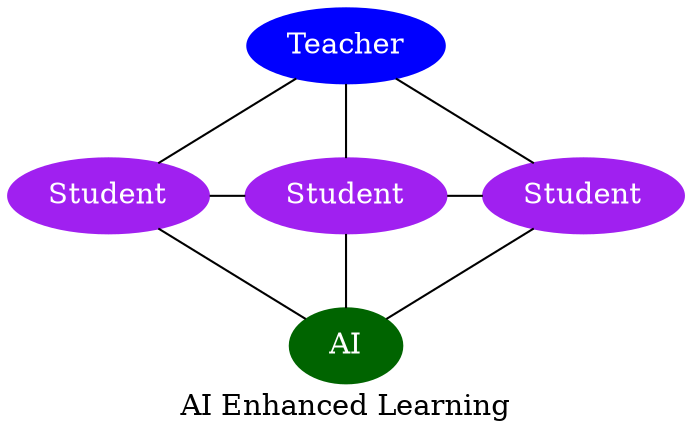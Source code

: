 graph G {
  node [style = filled; color = purple; fontcolor = white;];
  layout = dot;
  label = "AI Enhanced Learning";
  
  
  t1 [label = "Teacher";color = blue;];
  s1 [label = "Student";];
  s2 [label = "Student";];
  s3 [label = "Student";];
  a1 [label = "AI";color = darkgreen;];
  
  
  t1 -- s1;
  t1 -- s2;
  t1 -- s3;
  
  
  s1 -- s2 [constraint = false;];
  s2 -- s3 [constraint = false;];
  
  
  s1 -- a1;
  s2 -- a1;
  s3 -- a1;
}